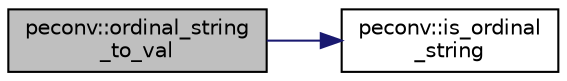 digraph "peconv::ordinal_string_to_val"
{
 // LATEX_PDF_SIZE
  edge [fontname="Helvetica",fontsize="10",labelfontname="Helvetica",labelfontsize="10"];
  node [fontname="Helvetica",fontsize="10",shape=record];
  rankdir="LR";
  Node1 [label="peconv::ordinal_string\l_to_val",height=0.2,width=0.4,color="black", fillcolor="grey75", style="filled", fontcolor="black",tooltip=" "];
  Node1 -> Node2 [color="midnightblue",fontsize="10",style="solid",fontname="Helvetica"];
  Node2 [label="peconv::is_ordinal\l_string",height=0.2,width=0.4,color="black", fillcolor="white", style="filled",URL="$namespacepeconv.html#a0189721b0f85feff51517e729b11cf47",tooltip=" "];
}
